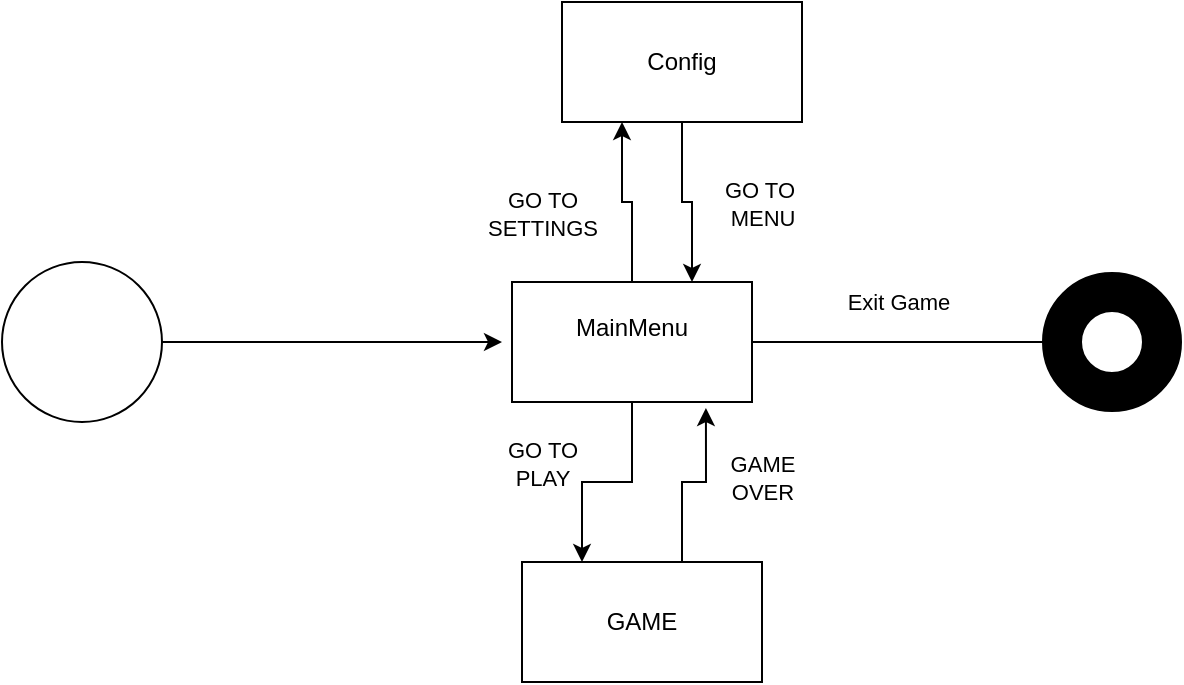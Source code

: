 <mxfile version="28.2.7">
  <diagram name="Page-1" id="W2pKIpULyzFgyMmi0L2J">
    <mxGraphModel dx="1426" dy="827" grid="1" gridSize="10" guides="1" tooltips="1" connect="1" arrows="1" fold="1" page="1" pageScale="1" pageWidth="850" pageHeight="1100" math="0" shadow="0">
      <root>
        <mxCell id="0" />
        <mxCell id="1" parent="0" />
        <mxCell id="s-f9vIlVJeseqqWY4mgt-8" style="edgeStyle=orthogonalEdgeStyle;rounded=0;orthogonalLoop=1;jettySize=auto;html=1;" edge="1" parent="1" source="s-f9vIlVJeseqqWY4mgt-7">
          <mxGeometry relative="1" as="geometry">
            <mxPoint x="420" y="180" as="targetPoint" />
          </mxGeometry>
        </mxCell>
        <mxCell id="s-f9vIlVJeseqqWY4mgt-7" value="" style="ellipse;whiteSpace=wrap;html=1;aspect=fixed;" vertex="1" parent="1">
          <mxGeometry x="170" y="140" width="80" height="80" as="geometry" />
        </mxCell>
        <mxCell id="s-f9vIlVJeseqqWY4mgt-11" style="edgeStyle=orthogonalEdgeStyle;rounded=0;orthogonalLoop=1;jettySize=auto;html=1;" edge="1" parent="1" source="s-f9vIlVJeseqqWY4mgt-9" target="s-f9vIlVJeseqqWY4mgt-10">
          <mxGeometry relative="1" as="geometry" />
        </mxCell>
        <mxCell id="s-f9vIlVJeseqqWY4mgt-13" value="Exit Game" style="edgeLabel;html=1;align=center;verticalAlign=middle;resizable=0;points=[];" vertex="1" connectable="0" parent="s-f9vIlVJeseqqWY4mgt-11">
          <mxGeometry x="-0.071" y="3" relative="1" as="geometry">
            <mxPoint x="1" y="-17" as="offset" />
          </mxGeometry>
        </mxCell>
        <mxCell id="s-f9vIlVJeseqqWY4mgt-15" style="edgeStyle=orthogonalEdgeStyle;rounded=0;orthogonalLoop=1;jettySize=auto;html=1;entryX=0.25;entryY=1;entryDx=0;entryDy=0;" edge="1" parent="1" source="s-f9vIlVJeseqqWY4mgt-9" target="s-f9vIlVJeseqqWY4mgt-14">
          <mxGeometry relative="1" as="geometry">
            <mxPoint x="485" y="100" as="targetPoint" />
          </mxGeometry>
        </mxCell>
        <mxCell id="s-f9vIlVJeseqqWY4mgt-16" value="&lt;div&gt;GO TO&lt;/div&gt;&lt;div&gt;SETTINGS&lt;/div&gt;" style="edgeLabel;html=1;align=center;verticalAlign=middle;resizable=0;points=[];" vertex="1" connectable="0" parent="s-f9vIlVJeseqqWY4mgt-15">
          <mxGeometry x="-0.08" relative="1" as="geometry">
            <mxPoint x="-45" y="5" as="offset" />
          </mxGeometry>
        </mxCell>
        <mxCell id="s-f9vIlVJeseqqWY4mgt-20" style="edgeStyle=orthogonalEdgeStyle;rounded=0;orthogonalLoop=1;jettySize=auto;html=1;entryX=0.25;entryY=0;entryDx=0;entryDy=0;" edge="1" parent="1" source="s-f9vIlVJeseqqWY4mgt-9" target="s-f9vIlVJeseqqWY4mgt-19">
          <mxGeometry relative="1" as="geometry" />
        </mxCell>
        <mxCell id="s-f9vIlVJeseqqWY4mgt-22" value="&lt;div&gt;GO TO&lt;/div&gt;&lt;div&gt;PLAY&lt;/div&gt;" style="edgeLabel;html=1;align=center;verticalAlign=middle;resizable=0;points=[];" vertex="1" connectable="0" parent="s-f9vIlVJeseqqWY4mgt-20">
          <mxGeometry x="-0.409" y="-1" relative="1" as="geometry">
            <mxPoint x="-44" as="offset" />
          </mxGeometry>
        </mxCell>
        <mxCell id="s-f9vIlVJeseqqWY4mgt-9" value="&lt;div&gt;MainMenu&lt;/div&gt;&lt;div&gt;&lt;br&gt;&lt;/div&gt;" style="rounded=0;whiteSpace=wrap;html=1;" vertex="1" parent="1">
          <mxGeometry x="425" y="150" width="120" height="60" as="geometry" />
        </mxCell>
        <mxCell id="s-f9vIlVJeseqqWY4mgt-10" value="" style="ellipse;whiteSpace=wrap;html=1;aspect=fixed;strokeWidth=20;" vertex="1" parent="1">
          <mxGeometry x="700" y="155" width="50" height="50" as="geometry" />
        </mxCell>
        <mxCell id="s-f9vIlVJeseqqWY4mgt-17" value="" style="edgeStyle=orthogonalEdgeStyle;rounded=0;orthogonalLoop=1;jettySize=auto;html=1;entryX=0.75;entryY=0;entryDx=0;entryDy=0;" edge="1" parent="1" source="s-f9vIlVJeseqqWY4mgt-14" target="s-f9vIlVJeseqqWY4mgt-9">
          <mxGeometry relative="1" as="geometry" />
        </mxCell>
        <mxCell id="s-f9vIlVJeseqqWY4mgt-18" value="&lt;div&gt;GO TO&amp;nbsp;&lt;/div&gt;&lt;div&gt;MENU&lt;/div&gt;" style="edgeLabel;html=1;align=center;verticalAlign=middle;resizable=0;points=[];" vertex="1" connectable="0" parent="s-f9vIlVJeseqqWY4mgt-17">
          <mxGeometry x="0.082" y="3" relative="1" as="geometry">
            <mxPoint x="32" as="offset" />
          </mxGeometry>
        </mxCell>
        <mxCell id="s-f9vIlVJeseqqWY4mgt-14" value="&lt;div&gt;Config&lt;/div&gt;" style="rounded=0;whiteSpace=wrap;html=1;" vertex="1" parent="1">
          <mxGeometry x="450" y="10" width="120" height="60" as="geometry" />
        </mxCell>
        <mxCell id="s-f9vIlVJeseqqWY4mgt-19" value="GAME" style="rounded=0;whiteSpace=wrap;html=1;" vertex="1" parent="1">
          <mxGeometry x="430" y="290" width="120" height="60" as="geometry" />
        </mxCell>
        <mxCell id="s-f9vIlVJeseqqWY4mgt-23" style="edgeStyle=orthogonalEdgeStyle;rounded=0;orthogonalLoop=1;jettySize=auto;html=1;entryX=0.808;entryY=1.05;entryDx=0;entryDy=0;entryPerimeter=0;" edge="1" parent="1" source="s-f9vIlVJeseqqWY4mgt-19" target="s-f9vIlVJeseqqWY4mgt-9">
          <mxGeometry relative="1" as="geometry">
            <Array as="points">
              <mxPoint x="510" y="250" />
              <mxPoint x="522" y="250" />
            </Array>
          </mxGeometry>
        </mxCell>
        <mxCell id="s-f9vIlVJeseqqWY4mgt-24" value="&lt;div&gt;GAME&lt;/div&gt;&lt;div&gt;OVER&lt;/div&gt;" style="edgeLabel;html=1;align=center;verticalAlign=middle;resizable=0;points=[];" vertex="1" connectable="0" parent="s-f9vIlVJeseqqWY4mgt-23">
          <mxGeometry x="0.213" y="2" relative="1" as="geometry">
            <mxPoint x="30" as="offset" />
          </mxGeometry>
        </mxCell>
      </root>
    </mxGraphModel>
  </diagram>
</mxfile>
